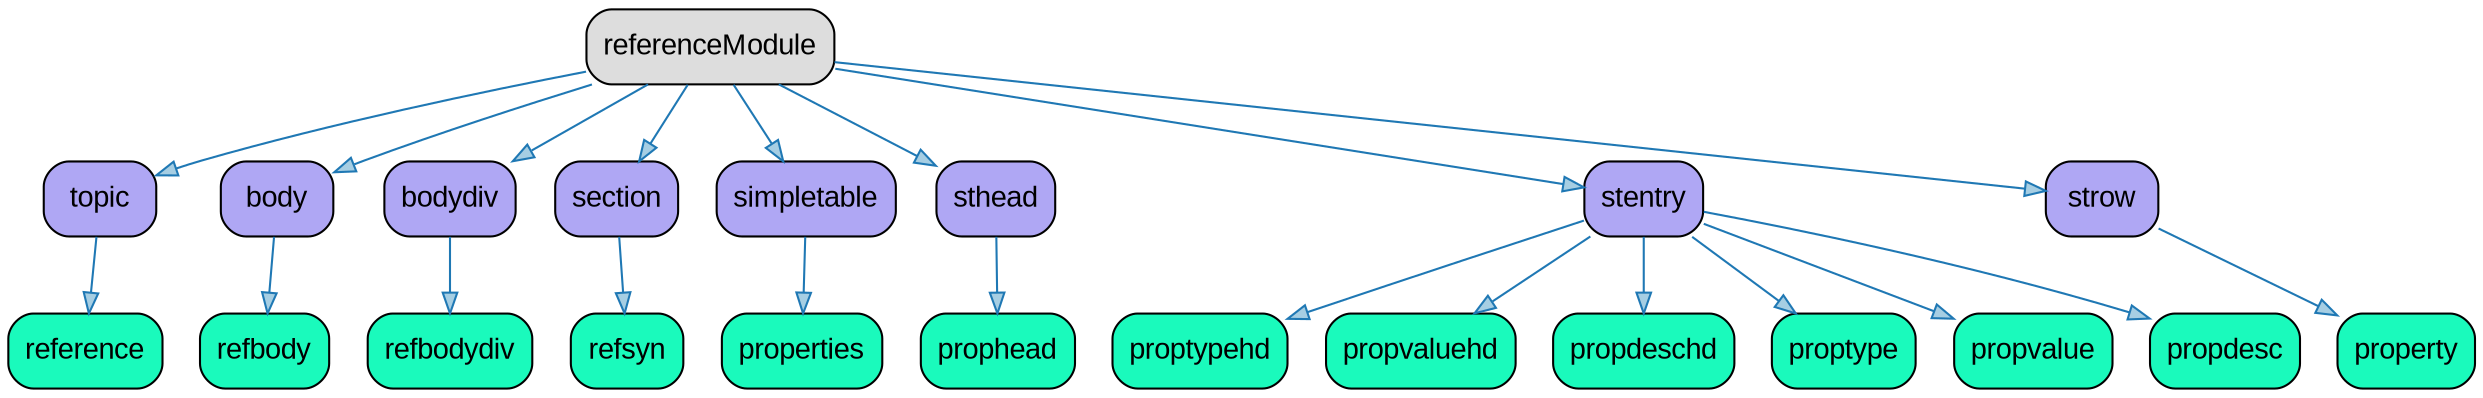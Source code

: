 // DITA Specialization reference
strict digraph {
				
  // Root node
  
	"referenceModule" [label ="referenceModule" fontname="Arial" shape="Mrecord" style="filled"  fillcolor="#DDDDDD"]
			
  // Other nodes
      
	"topic" [label ="topic" fontname="Arial" shape="Mrecord" style="filled"  fillcolor="#AFA7F4"]
         
	"reference" [label ="reference" fontname="Arial" shape="Mrecord" style="filled"  fillcolor="#1AFABC"]
      
      
	"body" [label ="body" fontname="Arial" shape="Mrecord" style="filled"  fillcolor="#AFA7F4"]
         
	"refbody" [label ="refbody" fontname="Arial" shape="Mrecord" style="filled"  fillcolor="#1AFABC"]
      
      
	"bodydiv" [label ="bodydiv" fontname="Arial" shape="Mrecord" style="filled"  fillcolor="#AFA7F4"]
         
	"refbodydiv" [label ="refbodydiv" fontname="Arial" shape="Mrecord" style="filled"  fillcolor="#1AFABC"]
      
      
	"section" [label ="section" fontname="Arial" shape="Mrecord" style="filled"  fillcolor="#AFA7F4"]
         
	"refsyn" [label ="refsyn" fontname="Arial" shape="Mrecord" style="filled"  fillcolor="#1AFABC"]
      
      
	"simpletable" [label ="simpletable" fontname="Arial" shape="Mrecord" style="filled"  fillcolor="#AFA7F4"]
         
	"properties" [label ="properties" fontname="Arial" shape="Mrecord" style="filled"  fillcolor="#1AFABC"]
      
      
	"sthead" [label ="sthead" fontname="Arial" shape="Mrecord" style="filled"  fillcolor="#AFA7F4"]
         
	"prophead" [label ="prophead" fontname="Arial" shape="Mrecord" style="filled"  fillcolor="#1AFABC"]
      
      
	"stentry" [label ="stentry" fontname="Arial" shape="Mrecord" style="filled"  fillcolor="#AFA7F4"]
         
	"proptypehd" [label ="proptypehd" fontname="Arial" shape="Mrecord" style="filled"  fillcolor="#1AFABC"]
         
	"propvaluehd" [label ="propvaluehd" fontname="Arial" shape="Mrecord" style="filled"  fillcolor="#1AFABC"]
         
	"propdeschd" [label ="propdeschd" fontname="Arial" shape="Mrecord" style="filled"  fillcolor="#1AFABC"]
         
	"proptype" [label ="proptype" fontname="Arial" shape="Mrecord" style="filled"  fillcolor="#1AFABC"]
         
	"propvalue" [label ="propvalue" fontname="Arial" shape="Mrecord" style="filled"  fillcolor="#1AFABC"]
         
	"propdesc" [label ="propdesc" fontname="Arial" shape="Mrecord" style="filled"  fillcolor="#1AFABC"]
      
      
	"strow" [label ="strow" fontname="Arial" shape="Mrecord" style="filled"  fillcolor="#AFA7F4"]
         
	"property" [label ="property" fontname="Arial" shape="Mrecord" style="filled"  fillcolor="#1AFABC"]
      
   
  // Edges
      
	"referenceModule" -> "topic" [fillcolor="#a6cee3" color="#1f78b4"]
         
	"topic" -> "reference" [fillcolor="#a6cee3" color="#1f78b4"]
      
      
	"referenceModule" -> "body" [fillcolor="#a6cee3" color="#1f78b4"]
         
	"body" -> "refbody" [fillcolor="#a6cee3" color="#1f78b4"]
      
      
	"referenceModule" -> "bodydiv" [fillcolor="#a6cee3" color="#1f78b4"]
         
	"bodydiv" -> "refbodydiv" [fillcolor="#a6cee3" color="#1f78b4"]
      
      
	"referenceModule" -> "section" [fillcolor="#a6cee3" color="#1f78b4"]
         
	"section" -> "refsyn" [fillcolor="#a6cee3" color="#1f78b4"]
      
      
	"referenceModule" -> "simpletable" [fillcolor="#a6cee3" color="#1f78b4"]
         
	"simpletable" -> "properties" [fillcolor="#a6cee3" color="#1f78b4"]
      
      
	"referenceModule" -> "sthead" [fillcolor="#a6cee3" color="#1f78b4"]
         
	"sthead" -> "prophead" [fillcolor="#a6cee3" color="#1f78b4"]
      
      
	"referenceModule" -> "stentry" [fillcolor="#a6cee3" color="#1f78b4"]
         
	"stentry" -> "proptypehd" [fillcolor="#a6cee3" color="#1f78b4"]
         
	"stentry" -> "propvaluehd" [fillcolor="#a6cee3" color="#1f78b4"]
         
	"stentry" -> "propdeschd" [fillcolor="#a6cee3" color="#1f78b4"]
         
	"stentry" -> "proptype" [fillcolor="#a6cee3" color="#1f78b4"]
         
	"stentry" -> "propvalue" [fillcolor="#a6cee3" color="#1f78b4"]
         
	"stentry" -> "propdesc" [fillcolor="#a6cee3" color="#1f78b4"]
      
      
	"referenceModule" -> "strow" [fillcolor="#a6cee3" color="#1f78b4"]
         
	"strow" -> "property" [fillcolor="#a6cee3" color="#1f78b4"]
      
   }